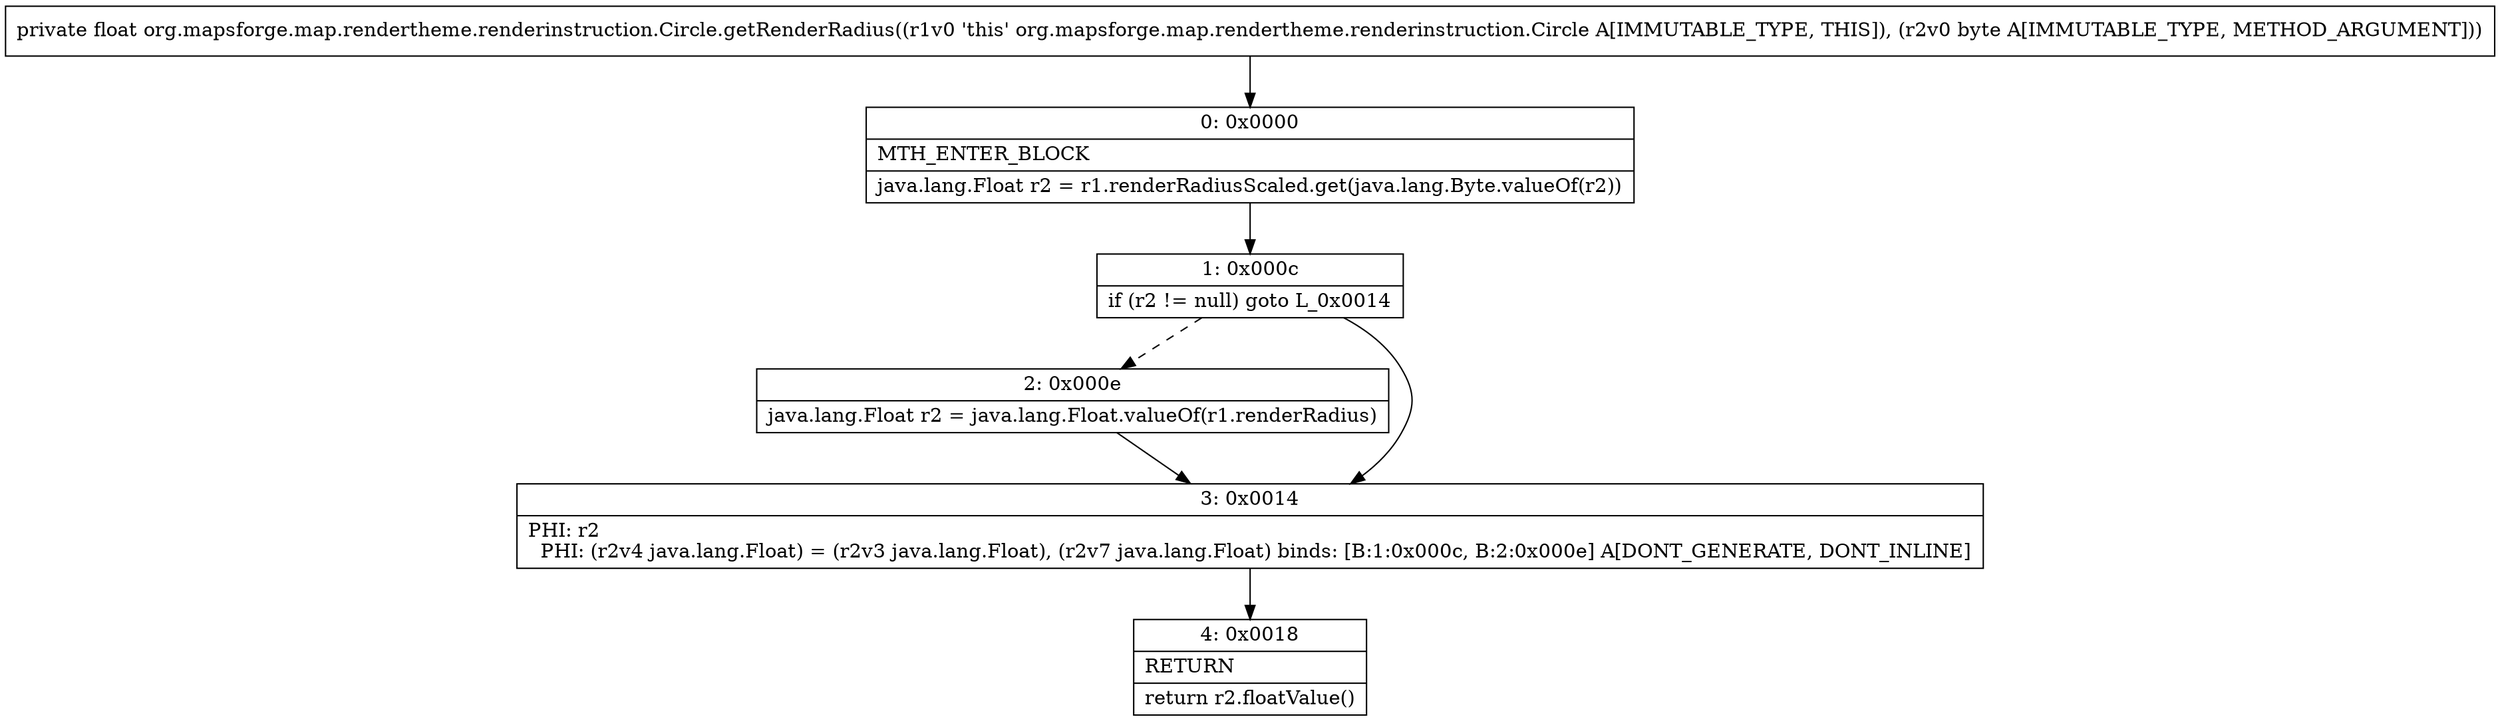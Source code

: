 digraph "CFG fororg.mapsforge.map.rendertheme.renderinstruction.Circle.getRenderRadius(B)F" {
Node_0 [shape=record,label="{0\:\ 0x0000|MTH_ENTER_BLOCK\l|java.lang.Float r2 = r1.renderRadiusScaled.get(java.lang.Byte.valueOf(r2))\l}"];
Node_1 [shape=record,label="{1\:\ 0x000c|if (r2 != null) goto L_0x0014\l}"];
Node_2 [shape=record,label="{2\:\ 0x000e|java.lang.Float r2 = java.lang.Float.valueOf(r1.renderRadius)\l}"];
Node_3 [shape=record,label="{3\:\ 0x0014|PHI: r2 \l  PHI: (r2v4 java.lang.Float) = (r2v3 java.lang.Float), (r2v7 java.lang.Float) binds: [B:1:0x000c, B:2:0x000e] A[DONT_GENERATE, DONT_INLINE]\l}"];
Node_4 [shape=record,label="{4\:\ 0x0018|RETURN\l|return r2.floatValue()\l}"];
MethodNode[shape=record,label="{private float org.mapsforge.map.rendertheme.renderinstruction.Circle.getRenderRadius((r1v0 'this' org.mapsforge.map.rendertheme.renderinstruction.Circle A[IMMUTABLE_TYPE, THIS]), (r2v0 byte A[IMMUTABLE_TYPE, METHOD_ARGUMENT])) }"];
MethodNode -> Node_0;
Node_0 -> Node_1;
Node_1 -> Node_2[style=dashed];
Node_1 -> Node_3;
Node_2 -> Node_3;
Node_3 -> Node_4;
}


